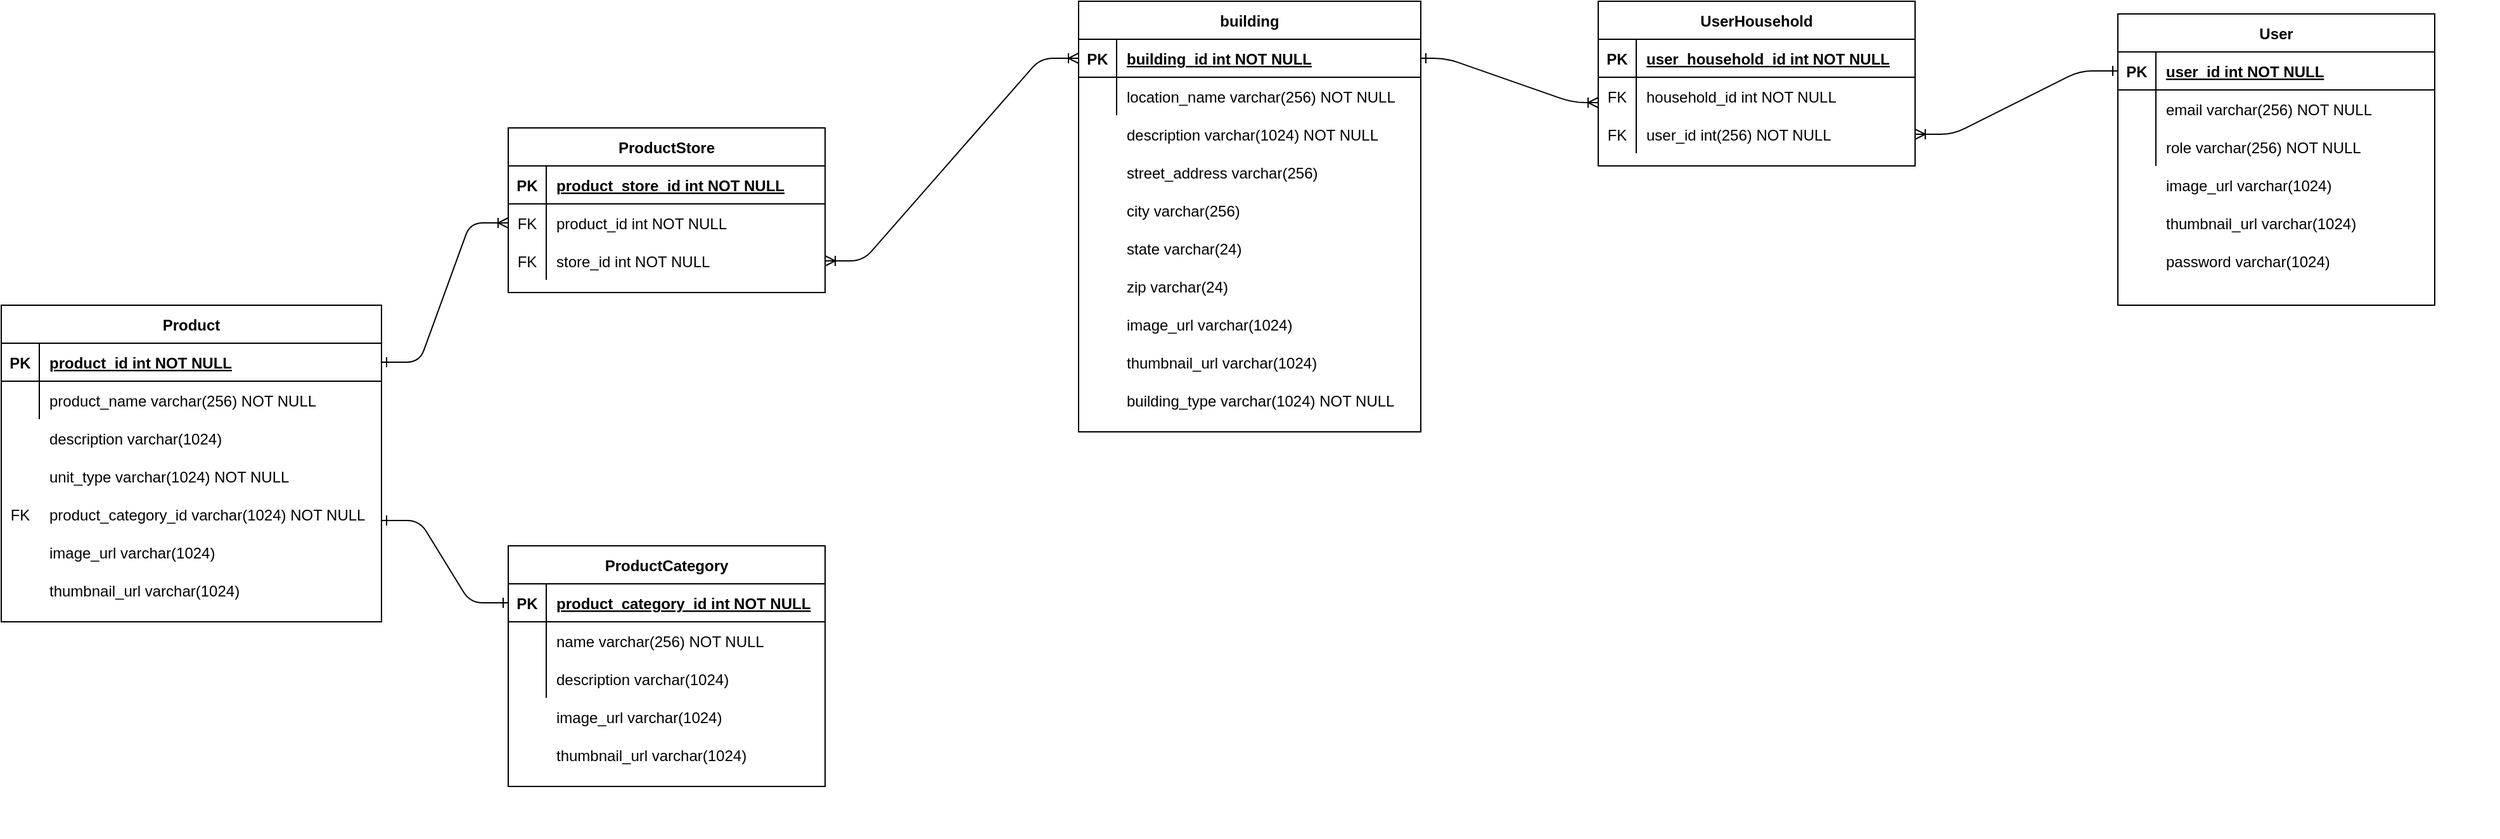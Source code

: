 <mxfile version="13.7.9" type="device"><diagram id="R2lEEEUBdFMjLlhIrx00" name="Page-1"><mxGraphModel dx="1992" dy="2222" grid="1" gridSize="10" guides="1" tooltips="1" connect="1" arrows="1" fold="1" page="1" pageScale="1" pageWidth="850" pageHeight="1100" math="0" shadow="0" extFonts="Permanent Marker^https://fonts.googleapis.com/css?family=Permanent+Marker"><root><mxCell id="0"/><mxCell id="1" parent="0"/><mxCell id="C-vyLk0tnHw3VtMMgP7b-1" value="" style="edgeStyle=entityRelationEdgeStyle;endArrow=ERone;startArrow=ERone;endFill=0;startFill=0;entryX=0;entryY=0.5;entryDx=0;entryDy=0;" parent="1" target="C-vyLk0tnHw3VtMMgP7b-3" edge="1"><mxGeometry width="100" height="100" relative="1" as="geometry"><mxPoint x="300" y="290" as="sourcePoint"/><mxPoint x="440" y="620" as="targetPoint"/></mxGeometry></mxCell><mxCell id="VOmVY_hPi_LcBqOAO-a2-7" value="" style="endArrow=ERoneToMany;html=1;exitX=1;exitY=0.5;exitDx=0;exitDy=0;rounded=1;startArrow=ERone;startFill=0;endFill=0;entryX=0;entryY=0.5;entryDx=0;entryDy=0;" edge="1" parent="1" source="C-vyLk0tnHw3VtMMgP7b-24" target="C-vyLk0tnHw3VtMMgP7b-17"><mxGeometry width="50" height="50" relative="1" as="geometry"><mxPoint x="840" y="600" as="sourcePoint"/><mxPoint x="410" y="-110" as="targetPoint"/><Array as="points"><mxPoint x="330" y="165"/><mxPoint x="370" y="55"/></Array></mxGeometry></mxCell><mxCell id="VOmVY_hPi_LcBqOAO-a2-28" value="" style="endArrow=ERoneToMany;html=1;exitX=1;exitY=0.5;exitDx=0;exitDy=0;entryX=0;entryY=0.5;entryDx=0;entryDy=0;endFill=0;startArrow=ERoneToMany;startFill=0;" edge="1" parent="1" source="C-vyLk0tnHw3VtMMgP7b-20" target="VOmVY_hPi_LcBqOAO-a2-10"><mxGeometry width="50" height="50" relative="1" as="geometry"><mxPoint x="650" y="10" as="sourcePoint"/><mxPoint x="700" y="-40" as="targetPoint"/><Array as="points"><mxPoint x="680" y="85"/><mxPoint x="820" y="-75"/></Array></mxGeometry></mxCell><mxCell id="VOmVY_hPi_LcBqOAO-a2-39" value="image_url varchar(1024)" style="shape=partialRectangle;overflow=hidden;connectable=0;fillColor=none;top=0;left=0;bottom=0;right=0;align=left;spacingLeft=6;" vertex="1" parent="1"><mxGeometry x="1700" y="10" width="270" height="30" as="geometry"/></mxCell><mxCell id="VOmVY_hPi_LcBqOAO-a2-43" value="thumbnail_url varchar(1024)" style="shape=partialRectangle;overflow=hidden;connectable=0;fillColor=none;top=0;left=0;bottom=0;right=0;align=left;spacingLeft=6;" vertex="1" parent="1"><mxGeometry x="1700" y="40" width="270" height="30" as="geometry"/></mxCell><mxCell id="VOmVY_hPi_LcBqOAO-a2-44" value="" style="shape=partialRectangle;overflow=hidden;connectable=0;fillColor=none;top=0;left=0;bottom=0;right=0;align=left;spacingLeft=6;" vertex="1" parent="1"><mxGeometry x="1700" y="70" width="270" height="30" as="geometry"/></mxCell><mxCell id="VOmVY_hPi_LcBqOAO-a2-45" value="password varchar(1024)" style="shape=partialRectangle;overflow=hidden;connectable=0;fillColor=none;top=0;left=0;bottom=0;right=0;align=left;spacingLeft=6;" vertex="1" parent="1"><mxGeometry x="1700" y="70" width="270" height="30" as="geometry"/></mxCell><mxCell id="VOmVY_hPi_LcBqOAO-a2-58" value="" style="shape=partialRectangle;overflow=hidden;connectable=0;fillColor=none;top=0;left=0;bottom=0;right=0;align=left;spacingLeft=6;" vertex="1" parent="1"><mxGeometry x="1560" y="510" width="270" height="30" as="geometry"/></mxCell><mxCell id="VOmVY_hPi_LcBqOAO-a2-29" value="User" style="shape=table;startSize=30;container=1;collapsible=1;childLayout=tableLayout;fixedRows=1;rowLines=0;fontStyle=1;align=center;resizeLast=1;" vertex="1" parent="1"><mxGeometry x="1670" y="-110" width="250" height="230" as="geometry"/></mxCell><mxCell id="VOmVY_hPi_LcBqOAO-a2-30" value="" style="shape=partialRectangle;collapsible=0;dropTarget=0;pointerEvents=0;fillColor=none;points=[[0,0.5],[1,0.5]];portConstraint=eastwest;top=0;left=0;right=0;bottom=1;" vertex="1" parent="VOmVY_hPi_LcBqOAO-a2-29"><mxGeometry y="30" width="250" height="30" as="geometry"/></mxCell><mxCell id="VOmVY_hPi_LcBqOAO-a2-31" value="PK" style="shape=partialRectangle;overflow=hidden;connectable=0;fillColor=none;top=0;left=0;bottom=0;right=0;fontStyle=1;" vertex="1" parent="VOmVY_hPi_LcBqOAO-a2-30"><mxGeometry width="30" height="30" as="geometry"/></mxCell><mxCell id="VOmVY_hPi_LcBqOAO-a2-32" value="user_id int NOT NULL " style="shape=partialRectangle;overflow=hidden;connectable=0;fillColor=none;top=0;left=0;bottom=0;right=0;align=left;spacingLeft=6;fontStyle=5;" vertex="1" parent="VOmVY_hPi_LcBqOAO-a2-30"><mxGeometry x="30" width="220" height="30" as="geometry"/></mxCell><mxCell id="VOmVY_hPi_LcBqOAO-a2-33" value="" style="shape=partialRectangle;collapsible=0;dropTarget=0;pointerEvents=0;fillColor=none;points=[[0,0.5],[1,0.5]];portConstraint=eastwest;top=0;left=0;right=0;bottom=0;" vertex="1" parent="VOmVY_hPi_LcBqOAO-a2-29"><mxGeometry y="60" width="250" height="30" as="geometry"/></mxCell><mxCell id="VOmVY_hPi_LcBqOAO-a2-34" value="" style="shape=partialRectangle;overflow=hidden;connectable=0;fillColor=none;top=0;left=0;bottom=0;right=0;" vertex="1" parent="VOmVY_hPi_LcBqOAO-a2-33"><mxGeometry width="30" height="30" as="geometry"/></mxCell><mxCell id="VOmVY_hPi_LcBqOAO-a2-35" value="email varchar(256) NOT NULL" style="shape=partialRectangle;overflow=hidden;connectable=0;fillColor=none;top=0;left=0;bottom=0;right=0;align=left;spacingLeft=6;" vertex="1" parent="VOmVY_hPi_LcBqOAO-a2-33"><mxGeometry x="30" width="220" height="30" as="geometry"/></mxCell><mxCell id="VOmVY_hPi_LcBqOAO-a2-36" value="" style="shape=partialRectangle;collapsible=0;dropTarget=0;pointerEvents=0;fillColor=none;points=[[0,0.5],[1,0.5]];portConstraint=eastwest;top=0;left=0;right=0;bottom=0;" vertex="1" parent="VOmVY_hPi_LcBqOAO-a2-29"><mxGeometry y="90" width="250" height="30" as="geometry"/></mxCell><mxCell id="VOmVY_hPi_LcBqOAO-a2-37" value="" style="shape=partialRectangle;overflow=hidden;connectable=0;fillColor=none;top=0;left=0;bottom=0;right=0;" vertex="1" parent="VOmVY_hPi_LcBqOAO-a2-36"><mxGeometry width="30" height="30" as="geometry"/></mxCell><mxCell id="VOmVY_hPi_LcBqOAO-a2-38" value="role varchar(256) NOT NULL" style="shape=partialRectangle;overflow=hidden;connectable=0;fillColor=none;top=0;left=0;bottom=0;right=0;align=left;spacingLeft=6;" vertex="1" parent="VOmVY_hPi_LcBqOAO-a2-36"><mxGeometry x="30" width="220" height="30" as="geometry"/></mxCell><mxCell id="VOmVY_hPi_LcBqOAO-a2-104" value="" style="group" vertex="1" connectable="0" parent="1"><mxGeometry x="850" y="-120" width="300" height="340" as="geometry"/></mxCell><mxCell id="VOmVY_hPi_LcBqOAO-a2-21" value="description varchar(1024) NOT NULL" style="shape=partialRectangle;overflow=hidden;connectable=0;fillColor=none;top=0;left=0;bottom=0;right=0;align=left;spacingLeft=6;" vertex="1" parent="VOmVY_hPi_LcBqOAO-a2-104"><mxGeometry x="30" y="90" width="220" height="30" as="geometry"/></mxCell><mxCell id="VOmVY_hPi_LcBqOAO-a2-22" value="street_address varchar(256)" style="shape=partialRectangle;overflow=hidden;connectable=0;fillColor=none;top=0;left=0;bottom=0;right=0;align=left;spacingLeft=6;" vertex="1" parent="VOmVY_hPi_LcBqOAO-a2-104"><mxGeometry x="30" y="120" width="220" height="30" as="geometry"/></mxCell><mxCell id="VOmVY_hPi_LcBqOAO-a2-23" value="city varchar(256)" style="shape=partialRectangle;overflow=hidden;connectable=0;fillColor=none;top=0;left=0;bottom=0;right=0;align=left;spacingLeft=6;" vertex="1" parent="VOmVY_hPi_LcBqOAO-a2-104"><mxGeometry x="30" y="150" width="220" height="30" as="geometry"/></mxCell><mxCell id="VOmVY_hPi_LcBqOAO-a2-24" value="state varchar(24)" style="shape=partialRectangle;overflow=hidden;connectable=0;fillColor=none;top=0;left=0;bottom=0;right=0;align=left;spacingLeft=6;" vertex="1" parent="VOmVY_hPi_LcBqOAO-a2-104"><mxGeometry x="30" y="180" width="220" height="30" as="geometry"/></mxCell><mxCell id="VOmVY_hPi_LcBqOAO-a2-25" value="zip varchar(24)" style="shape=partialRectangle;overflow=hidden;connectable=0;fillColor=none;top=0;left=0;bottom=0;right=0;align=left;spacingLeft=6;" vertex="1" parent="VOmVY_hPi_LcBqOAO-a2-104"><mxGeometry x="30" y="210" width="220" height="30" as="geometry"/></mxCell><mxCell id="VOmVY_hPi_LcBqOAO-a2-27" value="image_url varchar(1024)" style="shape=partialRectangle;overflow=hidden;connectable=0;fillColor=none;top=0;left=0;bottom=0;right=0;align=left;spacingLeft=6;" vertex="1" parent="VOmVY_hPi_LcBqOAO-a2-104"><mxGeometry x="30" y="240" width="270" height="30" as="geometry"/></mxCell><mxCell id="VOmVY_hPi_LcBqOAO-a2-9" value="building" style="shape=table;startSize=30;container=1;collapsible=1;childLayout=tableLayout;fixedRows=1;rowLines=0;fontStyle=1;align=center;resizeLast=1;" vertex="1" parent="VOmVY_hPi_LcBqOAO-a2-104"><mxGeometry width="270" height="340" as="geometry"/></mxCell><mxCell id="VOmVY_hPi_LcBqOAO-a2-10" value="" style="shape=partialRectangle;collapsible=0;dropTarget=0;pointerEvents=0;fillColor=none;points=[[0,0.5],[1,0.5]];portConstraint=eastwest;top=0;left=0;right=0;bottom=1;" vertex="1" parent="VOmVY_hPi_LcBqOAO-a2-9"><mxGeometry y="30" width="270" height="30" as="geometry"/></mxCell><mxCell id="VOmVY_hPi_LcBqOAO-a2-11" value="PK" style="shape=partialRectangle;overflow=hidden;connectable=0;fillColor=none;top=0;left=0;bottom=0;right=0;fontStyle=1;" vertex="1" parent="VOmVY_hPi_LcBqOAO-a2-10"><mxGeometry width="30" height="30" as="geometry"/></mxCell><mxCell id="VOmVY_hPi_LcBqOAO-a2-12" value="building_id int NOT NULL " style="shape=partialRectangle;overflow=hidden;connectable=0;fillColor=none;top=0;left=0;bottom=0;right=0;align=left;spacingLeft=6;fontStyle=5;" vertex="1" parent="VOmVY_hPi_LcBqOAO-a2-10"><mxGeometry x="30" width="240" height="30" as="geometry"/></mxCell><mxCell id="VOmVY_hPi_LcBqOAO-a2-13" value="" style="shape=partialRectangle;collapsible=0;dropTarget=0;pointerEvents=0;fillColor=none;points=[[0,0.5],[1,0.5]];portConstraint=eastwest;top=0;left=0;right=0;bottom=0;" vertex="1" parent="VOmVY_hPi_LcBqOAO-a2-9"><mxGeometry y="60" width="270" height="30" as="geometry"/></mxCell><mxCell id="VOmVY_hPi_LcBqOAO-a2-14" value="" style="shape=partialRectangle;overflow=hidden;connectable=0;fillColor=none;top=0;left=0;bottom=0;right=0;" vertex="1" parent="VOmVY_hPi_LcBqOAO-a2-13"><mxGeometry width="30" height="30" as="geometry"/></mxCell><mxCell id="VOmVY_hPi_LcBqOAO-a2-15" value="location_name varchar(256) NOT NULL" style="shape=partialRectangle;overflow=hidden;connectable=0;fillColor=none;top=0;left=0;bottom=0;right=0;align=left;spacingLeft=6;" vertex="1" parent="VOmVY_hPi_LcBqOAO-a2-13"><mxGeometry x="30" width="240" height="30" as="geometry"/></mxCell><mxCell id="VOmVY_hPi_LcBqOAO-a2-16" value="" style="shape=partialRectangle;collapsible=0;dropTarget=0;pointerEvents=0;fillColor=none;points=[[0,0.5],[1,0.5]];portConstraint=eastwest;top=0;left=0;right=0;bottom=0;container=0;" vertex="1" parent="VOmVY_hPi_LcBqOAO-a2-9"><mxGeometry y="90" width="270" height="30" as="geometry"/></mxCell><mxCell id="VOmVY_hPi_LcBqOAO-a2-17" value="" style="shape=partialRectangle;overflow=hidden;connectable=0;fillColor=none;top=0;left=0;bottom=0;right=0;" vertex="1" parent="VOmVY_hPi_LcBqOAO-a2-9"><mxGeometry y="120" width="270" height="30" as="geometry"/></mxCell><mxCell id="VOmVY_hPi_LcBqOAO-a2-18" value="" style="shape=partialRectangle;overflow=hidden;connectable=0;fillColor=none;top=0;left=0;bottom=0;right=0;align=left;spacingLeft=6;" vertex="1" parent="VOmVY_hPi_LcBqOAO-a2-9"><mxGeometry y="150" width="270" height="30" as="geometry"/></mxCell><mxCell id="VOmVY_hPi_LcBqOAO-a2-42" value="thumbnail_url varchar(1024)" style="shape=partialRectangle;overflow=hidden;connectable=0;fillColor=none;top=0;left=0;bottom=0;right=0;align=left;spacingLeft=6;" vertex="1" parent="VOmVY_hPi_LcBqOAO-a2-104"><mxGeometry x="30" y="270" width="270" height="30" as="geometry"/></mxCell><mxCell id="VOmVY_hPi_LcBqOAO-a2-102" value="building_type varchar(1024) NOT NULL" style="shape=partialRectangle;overflow=hidden;connectable=0;fillColor=none;top=0;left=0;bottom=0;right=0;align=left;spacingLeft=6;" vertex="1" parent="VOmVY_hPi_LcBqOAO-a2-104"><mxGeometry x="30" y="300" width="270" height="30" as="geometry"/></mxCell><mxCell id="VOmVY_hPi_LcBqOAO-a2-105" value="" style="group" vertex="1" connectable="0" parent="1"><mxGeometry x="400" y="310" width="300" height="190" as="geometry"/></mxCell><mxCell id="C-vyLk0tnHw3VtMMgP7b-2" value="ProductCategory" style="shape=table;startSize=30;container=1;collapsible=1;childLayout=tableLayout;fixedRows=1;rowLines=0;fontStyle=1;align=center;resizeLast=1;" parent="VOmVY_hPi_LcBqOAO-a2-105" vertex="1"><mxGeometry width="250" height="190" as="geometry"/></mxCell><mxCell id="C-vyLk0tnHw3VtMMgP7b-3" value="" style="shape=partialRectangle;collapsible=0;dropTarget=0;pointerEvents=0;fillColor=none;points=[[0,0.5],[1,0.5]];portConstraint=eastwest;top=0;left=0;right=0;bottom=1;" parent="C-vyLk0tnHw3VtMMgP7b-2" vertex="1"><mxGeometry y="30" width="250" height="30" as="geometry"/></mxCell><mxCell id="C-vyLk0tnHw3VtMMgP7b-4" value="PK" style="shape=partialRectangle;overflow=hidden;connectable=0;fillColor=none;top=0;left=0;bottom=0;right=0;fontStyle=1;" parent="C-vyLk0tnHw3VtMMgP7b-3" vertex="1"><mxGeometry width="30" height="30" as="geometry"/></mxCell><mxCell id="C-vyLk0tnHw3VtMMgP7b-5" value="product_category_id int NOT NULL " style="shape=partialRectangle;overflow=hidden;connectable=0;fillColor=none;top=0;left=0;bottom=0;right=0;align=left;spacingLeft=6;fontStyle=5;" parent="C-vyLk0tnHw3VtMMgP7b-3" vertex="1"><mxGeometry x="30" width="220" height="30" as="geometry"/></mxCell><mxCell id="C-vyLk0tnHw3VtMMgP7b-6" value="" style="shape=partialRectangle;collapsible=0;dropTarget=0;pointerEvents=0;fillColor=none;points=[[0,0.5],[1,0.5]];portConstraint=eastwest;top=0;left=0;right=0;bottom=0;" parent="C-vyLk0tnHw3VtMMgP7b-2" vertex="1"><mxGeometry y="60" width="250" height="30" as="geometry"/></mxCell><mxCell id="C-vyLk0tnHw3VtMMgP7b-7" value="" style="shape=partialRectangle;overflow=hidden;connectable=0;fillColor=none;top=0;left=0;bottom=0;right=0;" parent="C-vyLk0tnHw3VtMMgP7b-6" vertex="1"><mxGeometry width="30" height="30" as="geometry"/></mxCell><mxCell id="C-vyLk0tnHw3VtMMgP7b-8" value="name varchar(256) NOT NULL" style="shape=partialRectangle;overflow=hidden;connectable=0;fillColor=none;top=0;left=0;bottom=0;right=0;align=left;spacingLeft=6;" parent="C-vyLk0tnHw3VtMMgP7b-6" vertex="1"><mxGeometry x="30" width="220" height="30" as="geometry"/></mxCell><mxCell id="C-vyLk0tnHw3VtMMgP7b-9" value="" style="shape=partialRectangle;collapsible=0;dropTarget=0;pointerEvents=0;fillColor=none;points=[[0,0.5],[1,0.5]];portConstraint=eastwest;top=0;left=0;right=0;bottom=0;" parent="C-vyLk0tnHw3VtMMgP7b-2" vertex="1"><mxGeometry y="90" width="250" height="30" as="geometry"/></mxCell><mxCell id="C-vyLk0tnHw3VtMMgP7b-10" value="" style="shape=partialRectangle;overflow=hidden;connectable=0;fillColor=none;top=0;left=0;bottom=0;right=0;" parent="C-vyLk0tnHw3VtMMgP7b-9" vertex="1"><mxGeometry width="30" height="30" as="geometry"/></mxCell><mxCell id="C-vyLk0tnHw3VtMMgP7b-11" value="description varchar(1024)" style="shape=partialRectangle;overflow=hidden;connectable=0;fillColor=none;top=0;left=0;bottom=0;right=0;align=left;spacingLeft=6;" parent="C-vyLk0tnHw3VtMMgP7b-9" vertex="1"><mxGeometry x="30" width="220" height="30" as="geometry"/></mxCell><mxCell id="VOmVY_hPi_LcBqOAO-a2-20" value="image_url varchar(1024)" style="shape=partialRectangle;overflow=hidden;connectable=0;fillColor=none;top=0;left=0;bottom=0;right=0;align=left;spacingLeft=6;" vertex="1" parent="VOmVY_hPi_LcBqOAO-a2-105"><mxGeometry x="30" y="120" width="270" height="30" as="geometry"/></mxCell><mxCell id="VOmVY_hPi_LcBqOAO-a2-41" value="thumbnail_url varchar(1024)" style="shape=partialRectangle;overflow=hidden;connectable=0;fillColor=none;top=0;left=0;bottom=0;right=0;align=left;spacingLeft=6;" vertex="1" parent="VOmVY_hPi_LcBqOAO-a2-105"><mxGeometry x="30" y="150" width="270" height="30" as="geometry"/></mxCell><mxCell id="VOmVY_hPi_LcBqOAO-a2-106" value="" style="group" vertex="1" connectable="0" parent="1"><mxGeometry x="400" y="-20" width="250" height="130" as="geometry"/></mxCell><mxCell id="VOmVY_hPi_LcBqOAO-a2-6" value="FK" style="shape=partialRectangle;overflow=hidden;connectable=0;fillColor=none;top=0;left=0;bottom=0;right=0;" vertex="1" parent="VOmVY_hPi_LcBqOAO-a2-106"><mxGeometry y="90" width="30" height="30" as="geometry"/></mxCell><mxCell id="C-vyLk0tnHw3VtMMgP7b-13" value="ProductStore" style="shape=table;startSize=30;container=1;collapsible=1;childLayout=tableLayout;fixedRows=1;rowLines=0;fontStyle=1;align=center;resizeLast=1;" parent="VOmVY_hPi_LcBqOAO-a2-106" vertex="1"><mxGeometry width="250" height="130" as="geometry"/></mxCell><mxCell id="C-vyLk0tnHw3VtMMgP7b-14" value="" style="shape=partialRectangle;collapsible=0;dropTarget=0;pointerEvents=0;fillColor=none;points=[[0,0.5],[1,0.5]];portConstraint=eastwest;top=0;left=0;right=0;bottom=1;" parent="C-vyLk0tnHw3VtMMgP7b-13" vertex="1"><mxGeometry y="30" width="250" height="30" as="geometry"/></mxCell><mxCell id="C-vyLk0tnHw3VtMMgP7b-15" value="PK" style="shape=partialRectangle;overflow=hidden;connectable=0;fillColor=none;top=0;left=0;bottom=0;right=0;fontStyle=1;" parent="C-vyLk0tnHw3VtMMgP7b-14" vertex="1"><mxGeometry width="30" height="30" as="geometry"/></mxCell><mxCell id="C-vyLk0tnHw3VtMMgP7b-16" value="product_store_id int NOT NULL " style="shape=partialRectangle;overflow=hidden;connectable=0;fillColor=none;top=0;left=0;bottom=0;right=0;align=left;spacingLeft=6;fontStyle=5;" parent="C-vyLk0tnHw3VtMMgP7b-14" vertex="1"><mxGeometry x="30" width="220" height="30" as="geometry"/></mxCell><mxCell id="C-vyLk0tnHw3VtMMgP7b-17" value="" style="shape=partialRectangle;collapsible=0;dropTarget=0;pointerEvents=0;fillColor=none;points=[[0,0.5],[1,0.5]];portConstraint=eastwest;top=0;left=0;right=0;bottom=0;" parent="C-vyLk0tnHw3VtMMgP7b-13" vertex="1"><mxGeometry y="60" width="250" height="30" as="geometry"/></mxCell><mxCell id="C-vyLk0tnHw3VtMMgP7b-18" value="FK" style="shape=partialRectangle;overflow=hidden;connectable=0;fillColor=none;top=0;left=0;bottom=0;right=0;" parent="C-vyLk0tnHw3VtMMgP7b-17" vertex="1"><mxGeometry width="30" height="30" as="geometry"/></mxCell><mxCell id="C-vyLk0tnHw3VtMMgP7b-19" value="product_id int NOT NULL" style="shape=partialRectangle;overflow=hidden;connectable=0;fillColor=none;top=0;left=0;bottom=0;right=0;align=left;spacingLeft=6;" parent="C-vyLk0tnHw3VtMMgP7b-17" vertex="1"><mxGeometry x="30" width="220" height="30" as="geometry"/></mxCell><mxCell id="C-vyLk0tnHw3VtMMgP7b-20" value="" style="shape=partialRectangle;collapsible=0;dropTarget=0;pointerEvents=0;fillColor=none;points=[[0,0.5],[1,0.5]];portConstraint=eastwest;top=0;left=0;right=0;bottom=0;" parent="C-vyLk0tnHw3VtMMgP7b-13" vertex="1"><mxGeometry y="90" width="250" height="30" as="geometry"/></mxCell><mxCell id="C-vyLk0tnHw3VtMMgP7b-21" value="" style="shape=partialRectangle;overflow=hidden;connectable=0;fillColor=none;top=0;left=0;bottom=0;right=0;" parent="C-vyLk0tnHw3VtMMgP7b-20" vertex="1"><mxGeometry width="30" height="30" as="geometry"/></mxCell><mxCell id="C-vyLk0tnHw3VtMMgP7b-22" value="store_id int NOT NULL" style="shape=partialRectangle;overflow=hidden;connectable=0;fillColor=none;top=0;left=0;bottom=0;right=0;align=left;spacingLeft=6;" parent="C-vyLk0tnHw3VtMMgP7b-20" vertex="1"><mxGeometry x="30" width="220" height="30" as="geometry"/></mxCell><mxCell id="VOmVY_hPi_LcBqOAO-a2-107" value="" style="group" vertex="1" connectable="0" parent="1"><mxGeometry y="120" width="300" height="250" as="geometry"/></mxCell><mxCell id="VOmVY_hPi_LcBqOAO-a2-1" value="description varchar(1024)" style="shape=partialRectangle;overflow=hidden;connectable=0;fillColor=none;top=0;left=0;bottom=0;right=0;align=left;spacingLeft=6;" vertex="1" parent="VOmVY_hPi_LcBqOAO-a2-107"><mxGeometry x="30" y="90" width="220" height="30" as="geometry"/></mxCell><mxCell id="VOmVY_hPi_LcBqOAO-a2-2" value="unit_type varchar(1024) NOT NULL" style="shape=partialRectangle;overflow=hidden;connectable=0;fillColor=none;top=0;left=0;bottom=0;right=0;align=left;spacingLeft=6;" vertex="1" parent="VOmVY_hPi_LcBqOAO-a2-107"><mxGeometry x="30" y="120" width="220" height="30" as="geometry"/></mxCell><mxCell id="VOmVY_hPi_LcBqOAO-a2-3" value="product_category_id varchar(1024) NOT NULL" style="shape=partialRectangle;overflow=hidden;connectable=0;fillColor=none;top=0;left=0;bottom=0;right=0;align=left;spacingLeft=6;" vertex="1" parent="VOmVY_hPi_LcBqOAO-a2-107"><mxGeometry x="30" y="150" width="270" height="30" as="geometry"/></mxCell><mxCell id="C-vyLk0tnHw3VtMMgP7b-23" value="Product" style="shape=table;startSize=30;container=1;collapsible=1;childLayout=tableLayout;fixedRows=1;rowLines=0;fontStyle=1;align=center;resizeLast=1;" parent="VOmVY_hPi_LcBqOAO-a2-107" vertex="1"><mxGeometry width="300" height="250" as="geometry"/></mxCell><mxCell id="C-vyLk0tnHw3VtMMgP7b-24" value="" style="shape=partialRectangle;collapsible=0;dropTarget=0;pointerEvents=0;fillColor=none;points=[[0,0.5],[1,0.5]];portConstraint=eastwest;top=0;left=0;right=0;bottom=1;" parent="C-vyLk0tnHw3VtMMgP7b-23" vertex="1"><mxGeometry y="30" width="300" height="30" as="geometry"/></mxCell><mxCell id="C-vyLk0tnHw3VtMMgP7b-25" value="PK" style="shape=partialRectangle;overflow=hidden;connectable=0;fillColor=none;top=0;left=0;bottom=0;right=0;fontStyle=1;" parent="C-vyLk0tnHw3VtMMgP7b-24" vertex="1"><mxGeometry width="30" height="30" as="geometry"/></mxCell><mxCell id="C-vyLk0tnHw3VtMMgP7b-26" value="product_id int NOT NULL " style="shape=partialRectangle;overflow=hidden;connectable=0;fillColor=none;top=0;left=0;bottom=0;right=0;align=left;spacingLeft=6;fontStyle=5;" parent="C-vyLk0tnHw3VtMMgP7b-24" vertex="1"><mxGeometry x="30" width="270" height="30" as="geometry"/></mxCell><mxCell id="C-vyLk0tnHw3VtMMgP7b-27" value="" style="shape=partialRectangle;collapsible=0;dropTarget=0;pointerEvents=0;fillColor=none;points=[[0,0.5],[1,0.5]];portConstraint=eastwest;top=0;left=0;right=0;bottom=0;" parent="C-vyLk0tnHw3VtMMgP7b-23" vertex="1"><mxGeometry y="60" width="300" height="30" as="geometry"/></mxCell><mxCell id="C-vyLk0tnHw3VtMMgP7b-28" value="" style="shape=partialRectangle;overflow=hidden;connectable=0;fillColor=none;top=0;left=0;bottom=0;right=0;" parent="C-vyLk0tnHw3VtMMgP7b-27" vertex="1"><mxGeometry width="30" height="30" as="geometry"/></mxCell><mxCell id="C-vyLk0tnHw3VtMMgP7b-29" value="product_name varchar(256) NOT NULL" style="shape=partialRectangle;overflow=hidden;connectable=0;fillColor=none;top=0;left=0;bottom=0;right=0;align=left;spacingLeft=6;" parent="C-vyLk0tnHw3VtMMgP7b-27" vertex="1"><mxGeometry x="30" width="270" height="30" as="geometry"/></mxCell><mxCell id="VOmVY_hPi_LcBqOAO-a2-4" value="FK" style="shape=partialRectangle;overflow=hidden;connectable=0;fillColor=none;top=0;left=0;bottom=0;right=0;" vertex="1" parent="VOmVY_hPi_LcBqOAO-a2-107"><mxGeometry y="150" width="30" height="30" as="geometry"/></mxCell><mxCell id="VOmVY_hPi_LcBqOAO-a2-19" value="image_url varchar(1024)" style="shape=partialRectangle;overflow=hidden;connectable=0;fillColor=none;top=0;left=0;bottom=0;right=0;align=left;spacingLeft=6;" vertex="1" parent="VOmVY_hPi_LcBqOAO-a2-107"><mxGeometry x="30" y="180" width="270" height="30" as="geometry"/></mxCell><mxCell id="VOmVY_hPi_LcBqOAO-a2-40" value="thumbnail_url varchar(1024)" style="shape=partialRectangle;overflow=hidden;connectable=0;fillColor=none;top=0;left=0;bottom=0;right=0;align=left;spacingLeft=6;" vertex="1" parent="VOmVY_hPi_LcBqOAO-a2-107"><mxGeometry x="30" y="210" width="270" height="30" as="geometry"/></mxCell><mxCell id="VOmVY_hPi_LcBqOAO-a2-110" value="" style="group" vertex="1" connectable="0" parent="1"><mxGeometry x="1260" y="-120" width="250" height="130" as="geometry"/></mxCell><mxCell id="VOmVY_hPi_LcBqOAO-a2-47" value="UserHousehold" style="shape=table;startSize=30;container=1;collapsible=1;childLayout=tableLayout;fixedRows=1;rowLines=0;fontStyle=1;align=center;resizeLast=1;" vertex="1" parent="VOmVY_hPi_LcBqOAO-a2-110"><mxGeometry width="250" height="130" as="geometry"/></mxCell><mxCell id="VOmVY_hPi_LcBqOAO-a2-48" value="" style="shape=partialRectangle;collapsible=0;dropTarget=0;pointerEvents=0;fillColor=none;points=[[0,0.5],[1,0.5]];portConstraint=eastwest;top=0;left=0;right=0;bottom=1;" vertex="1" parent="VOmVY_hPi_LcBqOAO-a2-47"><mxGeometry y="30" width="250" height="30" as="geometry"/></mxCell><mxCell id="VOmVY_hPi_LcBqOAO-a2-49" value="PK" style="shape=partialRectangle;overflow=hidden;connectable=0;fillColor=none;top=0;left=0;bottom=0;right=0;fontStyle=1;" vertex="1" parent="VOmVY_hPi_LcBqOAO-a2-48"><mxGeometry width="30" height="30" as="geometry"/></mxCell><mxCell id="VOmVY_hPi_LcBqOAO-a2-50" value="user_household_id int NOT NULL " style="shape=partialRectangle;overflow=hidden;connectable=0;fillColor=none;top=0;left=0;bottom=0;right=0;align=left;spacingLeft=6;fontStyle=5;" vertex="1" parent="VOmVY_hPi_LcBqOAO-a2-48"><mxGeometry x="30" width="220" height="30" as="geometry"/></mxCell><mxCell id="VOmVY_hPi_LcBqOAO-a2-51" value="" style="shape=partialRectangle;collapsible=0;dropTarget=0;pointerEvents=0;fillColor=none;points=[[0,0.5],[1,0.5]];portConstraint=eastwest;top=0;left=0;right=0;bottom=0;" vertex="1" parent="VOmVY_hPi_LcBqOAO-a2-47"><mxGeometry y="60" width="250" height="30" as="geometry"/></mxCell><mxCell id="VOmVY_hPi_LcBqOAO-a2-52" value="" style="shape=partialRectangle;overflow=hidden;connectable=0;fillColor=none;top=0;left=0;bottom=0;right=0;" vertex="1" parent="VOmVY_hPi_LcBqOAO-a2-51"><mxGeometry width="30" height="30" as="geometry"/></mxCell><mxCell id="VOmVY_hPi_LcBqOAO-a2-53" value="household_id int NOT NULL" style="shape=partialRectangle;overflow=hidden;connectable=0;fillColor=none;top=0;left=0;bottom=0;right=0;align=left;spacingLeft=6;" vertex="1" parent="VOmVY_hPi_LcBqOAO-a2-51"><mxGeometry x="30" width="220" height="30" as="geometry"/></mxCell><mxCell id="VOmVY_hPi_LcBqOAO-a2-54" value="" style="shape=partialRectangle;collapsible=0;dropTarget=0;pointerEvents=0;fillColor=none;points=[[0,0.5],[1,0.5]];portConstraint=eastwest;top=0;left=0;right=0;bottom=0;" vertex="1" parent="VOmVY_hPi_LcBqOAO-a2-47"><mxGeometry y="90" width="250" height="30" as="geometry"/></mxCell><mxCell id="VOmVY_hPi_LcBqOAO-a2-55" value="" style="shape=partialRectangle;overflow=hidden;connectable=0;fillColor=none;top=0;left=0;bottom=0;right=0;" vertex="1" parent="VOmVY_hPi_LcBqOAO-a2-54"><mxGeometry width="30" height="30" as="geometry"/></mxCell><mxCell id="VOmVY_hPi_LcBqOAO-a2-56" value="user_id int(256) NOT NULL" style="shape=partialRectangle;overflow=hidden;connectable=0;fillColor=none;top=0;left=0;bottom=0;right=0;align=left;spacingLeft=6;" vertex="1" parent="VOmVY_hPi_LcBqOAO-a2-54"><mxGeometry x="30" width="220" height="30" as="geometry"/></mxCell><mxCell id="VOmVY_hPi_LcBqOAO-a2-108" value="FK" style="shape=partialRectangle;overflow=hidden;connectable=0;fillColor=none;top=0;left=0;bottom=0;right=0;" vertex="1" parent="VOmVY_hPi_LcBqOAO-a2-110"><mxGeometry y="60" width="30" height="30" as="geometry"/></mxCell><mxCell id="VOmVY_hPi_LcBqOAO-a2-109" value="FK" style="shape=partialRectangle;overflow=hidden;connectable=0;fillColor=none;top=0;left=0;bottom=0;right=0;" vertex="1" parent="VOmVY_hPi_LcBqOAO-a2-110"><mxGeometry y="90" width="30" height="30" as="geometry"/></mxCell><mxCell id="VOmVY_hPi_LcBqOAO-a2-111" value="" style="endArrow=ERoneToMany;html=1;exitX=1;exitY=0.5;exitDx=0;exitDy=0;startArrow=ERone;startFill=0;endFill=0;" edge="1" parent="1" source="VOmVY_hPi_LcBqOAO-a2-10"><mxGeometry width="50" height="50" relative="1" as="geometry"><mxPoint x="900" y="310" as="sourcePoint"/><mxPoint x="1260" y="-40" as="targetPoint"/><Array as="points"><mxPoint x="1140" y="-75"/><mxPoint x="1240" y="-40"/></Array></mxGeometry></mxCell><mxCell id="VOmVY_hPi_LcBqOAO-a2-112" value="" style="endArrow=ERone;html=1;exitX=1;exitY=0.5;exitDx=0;exitDy=0;entryX=0;entryY=0.5;entryDx=0;entryDy=0;startArrow=ERoneToMany;startFill=0;endFill=0;" edge="1" parent="1" source="VOmVY_hPi_LcBqOAO-a2-54" target="VOmVY_hPi_LcBqOAO-a2-30"><mxGeometry width="50" height="50" relative="1" as="geometry"><mxPoint x="1560" as="sourcePoint"/><mxPoint x="1610" y="-50" as="targetPoint"/><Array as="points"><mxPoint x="1540" y="-15"/><mxPoint x="1640" y="-65"/></Array></mxGeometry></mxCell></root></mxGraphModel></diagram></mxfile>